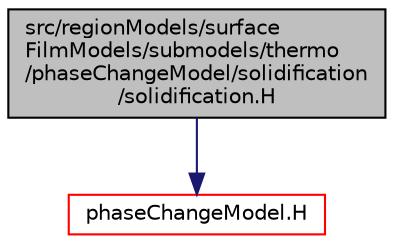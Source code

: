 digraph "src/regionModels/surfaceFilmModels/submodels/thermo/phaseChangeModel/solidification/solidification.H"
{
  bgcolor="transparent";
  edge [fontname="Helvetica",fontsize="10",labelfontname="Helvetica",labelfontsize="10"];
  node [fontname="Helvetica",fontsize="10",shape=record];
  Node1 [label="src/regionModels/surface\lFilmModels/submodels/thermo\l/phaseChangeModel/solidification\l/solidification.H",height=0.2,width=0.4,color="black", fillcolor="grey75", style="filled" fontcolor="black"];
  Node1 -> Node2 [color="midnightblue",fontsize="10",style="solid",fontname="Helvetica"];
  Node2 [label="phaseChangeModel.H",height=0.2,width=0.4,color="red",URL="$phaseChangeModel_8H.html"];
}
